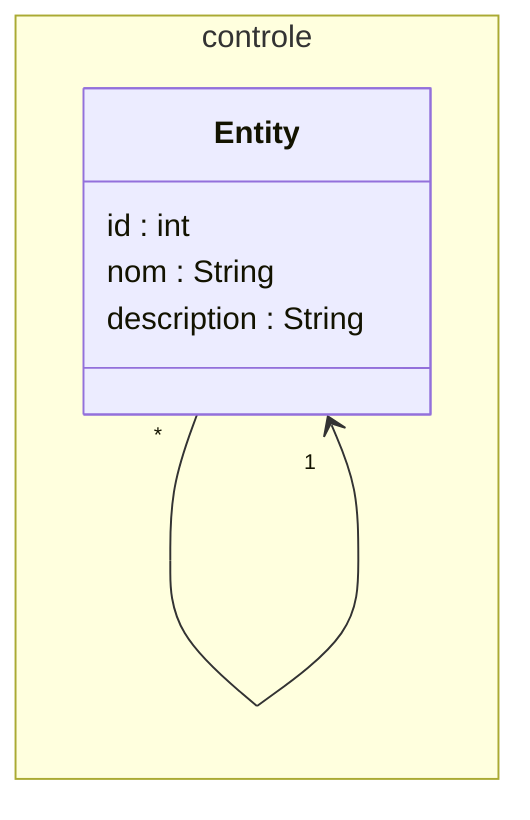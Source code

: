 classDiagram

direction RL

namespace controle {

class Entity {
  id : int
  nom : String
  description : String
}

}

Entity "*" --> "1" Entity